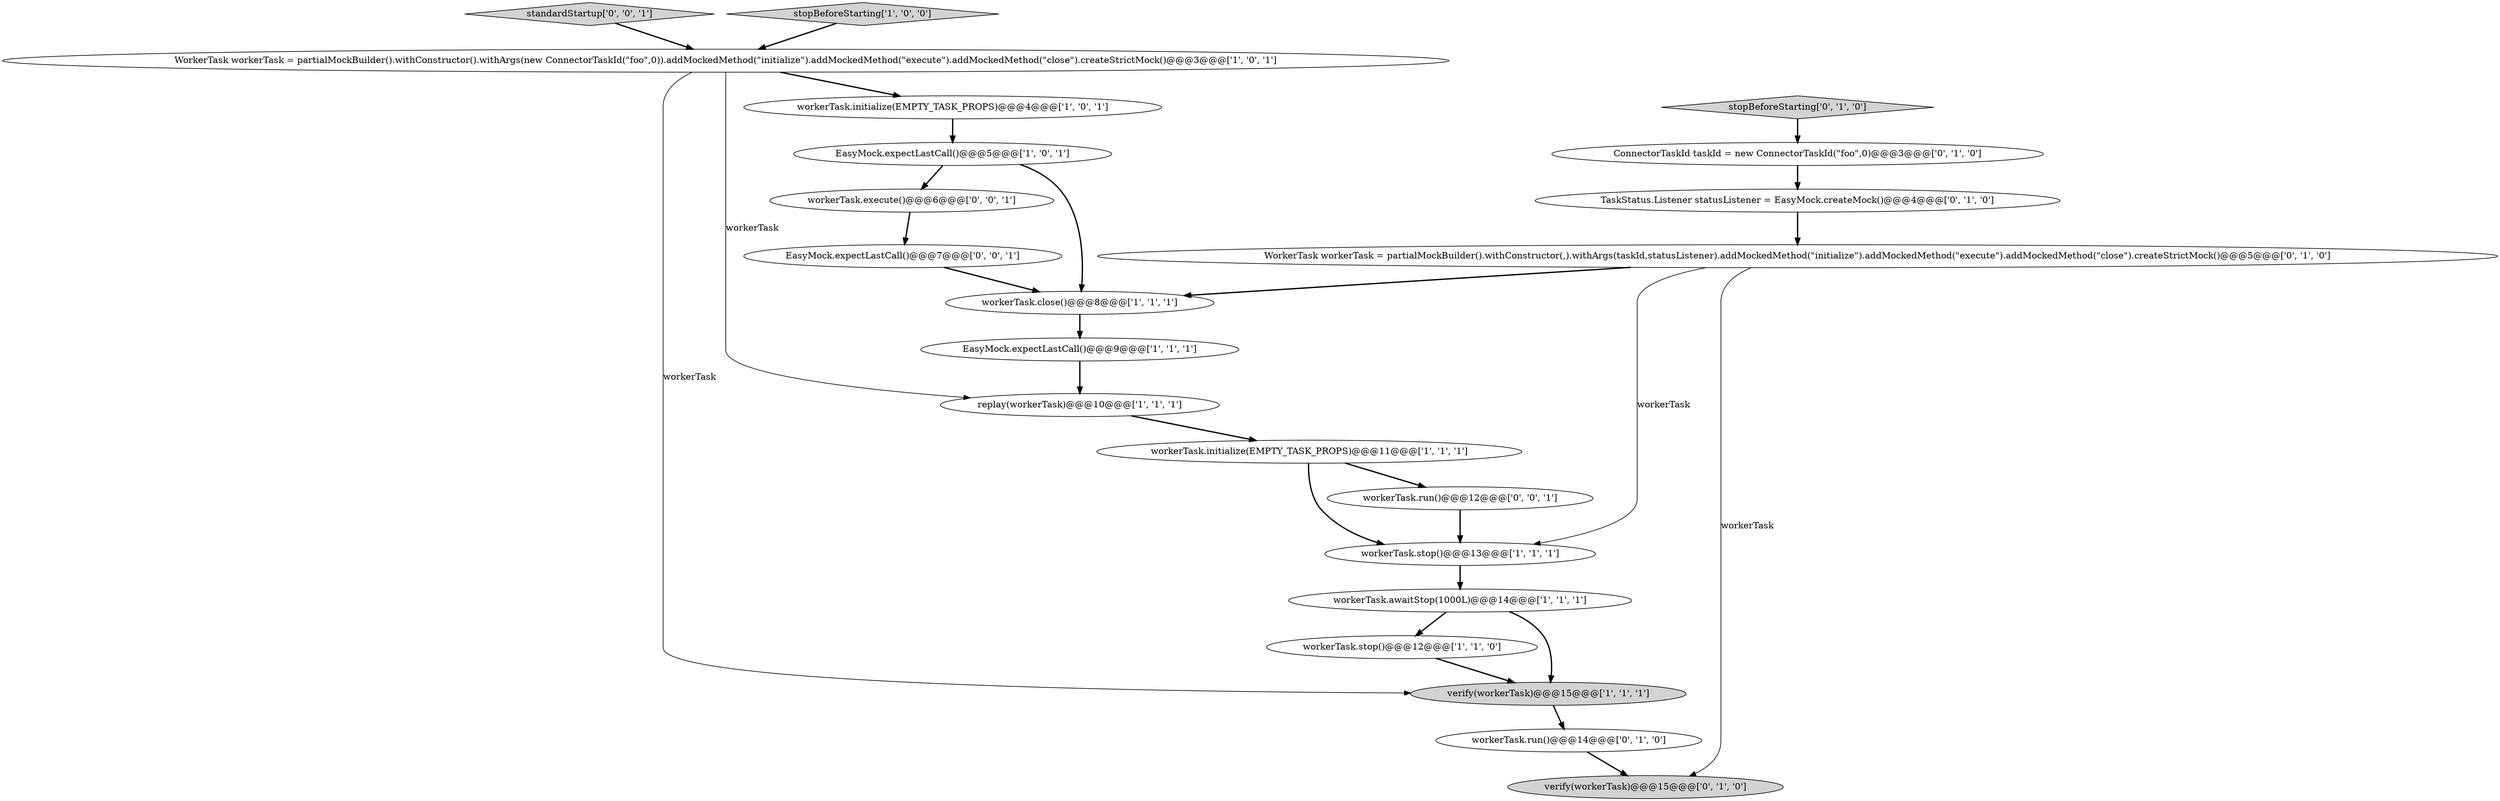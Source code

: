 digraph {
9 [style = filled, label = "workerTask.stop()@@@12@@@['1', '1', '0']", fillcolor = white, shape = ellipse image = "AAA0AAABBB1BBB"];
4 [style = filled, label = "workerTask.stop()@@@13@@@['1', '1', '1']", fillcolor = white, shape = ellipse image = "AAA0AAABBB1BBB"];
14 [style = filled, label = "TaskStatus.Listener statusListener = EasyMock.createMock()@@@4@@@['0', '1', '0']", fillcolor = white, shape = ellipse image = "AAA1AAABBB2BBB"];
12 [style = filled, label = "workerTask.run()@@@14@@@['0', '1', '0']", fillcolor = white, shape = ellipse image = "AAA0AAABBB2BBB"];
19 [style = filled, label = "standardStartup['0', '0', '1']", fillcolor = lightgray, shape = diamond image = "AAA0AAABBB3BBB"];
13 [style = filled, label = "WorkerTask workerTask = partialMockBuilder().withConstructor(,).withArgs(taskId,statusListener).addMockedMethod(\"initialize\").addMockedMethod(\"execute\").addMockedMethod(\"close\").createStrictMock()@@@5@@@['0', '1', '0']", fillcolor = white, shape = ellipse image = "AAA1AAABBB2BBB"];
20 [style = filled, label = "workerTask.execute()@@@6@@@['0', '0', '1']", fillcolor = white, shape = ellipse image = "AAA0AAABBB3BBB"];
21 [style = filled, label = "EasyMock.expectLastCall()@@@7@@@['0', '0', '1']", fillcolor = white, shape = ellipse image = "AAA0AAABBB3BBB"];
5 [style = filled, label = "workerTask.awaitStop(1000L)@@@14@@@['1', '1', '1']", fillcolor = white, shape = ellipse image = "AAA0AAABBB1BBB"];
16 [style = filled, label = "ConnectorTaskId taskId = new ConnectorTaskId(\"foo\",0)@@@3@@@['0', '1', '0']", fillcolor = white, shape = ellipse image = "AAA0AAABBB2BBB"];
11 [style = filled, label = "EasyMock.expectLastCall()@@@9@@@['1', '1', '1']", fillcolor = white, shape = ellipse image = "AAA0AAABBB1BBB"];
17 [style = filled, label = "stopBeforeStarting['0', '1', '0']", fillcolor = lightgray, shape = diamond image = "AAA0AAABBB2BBB"];
3 [style = filled, label = "WorkerTask workerTask = partialMockBuilder().withConstructor().withArgs(new ConnectorTaskId(\"foo\",0)).addMockedMethod(\"initialize\").addMockedMethod(\"execute\").addMockedMethod(\"close\").createStrictMock()@@@3@@@['1', '0', '1']", fillcolor = white, shape = ellipse image = "AAA0AAABBB1BBB"];
0 [style = filled, label = "workerTask.close()@@@8@@@['1', '1', '1']", fillcolor = white, shape = ellipse image = "AAA0AAABBB1BBB"];
10 [style = filled, label = "verify(workerTask)@@@15@@@['1', '1', '1']", fillcolor = lightgray, shape = ellipse image = "AAA0AAABBB1BBB"];
2 [style = filled, label = "replay(workerTask)@@@10@@@['1', '1', '1']", fillcolor = white, shape = ellipse image = "AAA0AAABBB1BBB"];
18 [style = filled, label = "workerTask.run()@@@12@@@['0', '0', '1']", fillcolor = white, shape = ellipse image = "AAA0AAABBB3BBB"];
8 [style = filled, label = "stopBeforeStarting['1', '0', '0']", fillcolor = lightgray, shape = diamond image = "AAA0AAABBB1BBB"];
15 [style = filled, label = "verify(workerTask)@@@15@@@['0', '1', '0']", fillcolor = lightgray, shape = ellipse image = "AAA0AAABBB2BBB"];
1 [style = filled, label = "workerTask.initialize(EMPTY_TASK_PROPS)@@@11@@@['1', '1', '1']", fillcolor = white, shape = ellipse image = "AAA0AAABBB1BBB"];
6 [style = filled, label = "workerTask.initialize(EMPTY_TASK_PROPS)@@@4@@@['1', '0', '1']", fillcolor = white, shape = ellipse image = "AAA0AAABBB1BBB"];
7 [style = filled, label = "EasyMock.expectLastCall()@@@5@@@['1', '0', '1']", fillcolor = white, shape = ellipse image = "AAA0AAABBB1BBB"];
19->3 [style = bold, label=""];
13->0 [style = bold, label=""];
12->15 [style = bold, label=""];
4->5 [style = bold, label=""];
14->13 [style = bold, label=""];
1->18 [style = bold, label=""];
5->9 [style = bold, label=""];
7->20 [style = bold, label=""];
5->10 [style = bold, label=""];
0->11 [style = bold, label=""];
13->4 [style = solid, label="workerTask"];
11->2 [style = bold, label=""];
8->3 [style = bold, label=""];
3->6 [style = bold, label=""];
10->12 [style = bold, label=""];
20->21 [style = bold, label=""];
16->14 [style = bold, label=""];
7->0 [style = bold, label=""];
2->1 [style = bold, label=""];
1->4 [style = bold, label=""];
13->15 [style = solid, label="workerTask"];
6->7 [style = bold, label=""];
21->0 [style = bold, label=""];
17->16 [style = bold, label=""];
3->2 [style = solid, label="workerTask"];
3->10 [style = solid, label="workerTask"];
18->4 [style = bold, label=""];
9->10 [style = bold, label=""];
}
